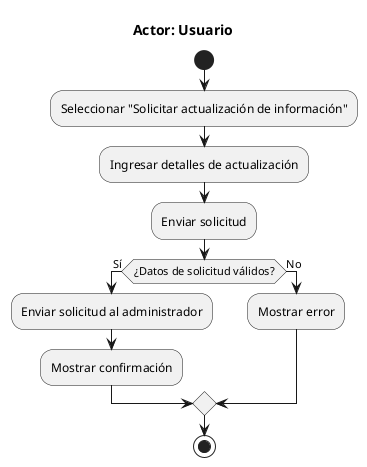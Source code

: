 @startuml
title Actor: Usuario
start
:Seleccionar "Solicitar actualización de información";
:Ingresar detalles de actualización;
:Enviar solicitud;
if (¿Datos de solicitud válidos?) then (Sí)
  :Enviar solicitud al administrador;
  :Mostrar confirmación;
else (No)
  :Mostrar error;
endif
stop
@enduml